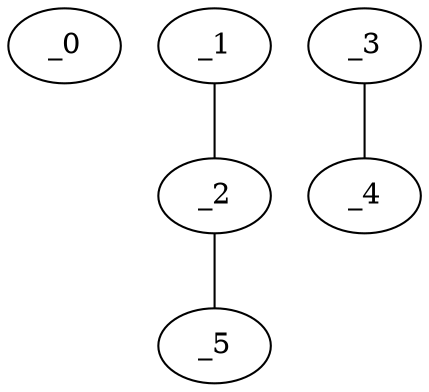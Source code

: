 graph EP1_0129 {
	_0	 [x="1.6573",
		y="2.66894"];
	_1	 [x="2.73708",
		y="0.673205"];
	_2	 [x="0.75",
		y="0.71"];
	_1 -- _2;
	_5	 [x="0.179264",
		y="0.390299"];
	_2 -- _5;
	_3	 [x="0.727113",
		y="1.44626"];
	_4	 [x="2.24292",
		y="1.69718"];
	_3 -- _4;
}
